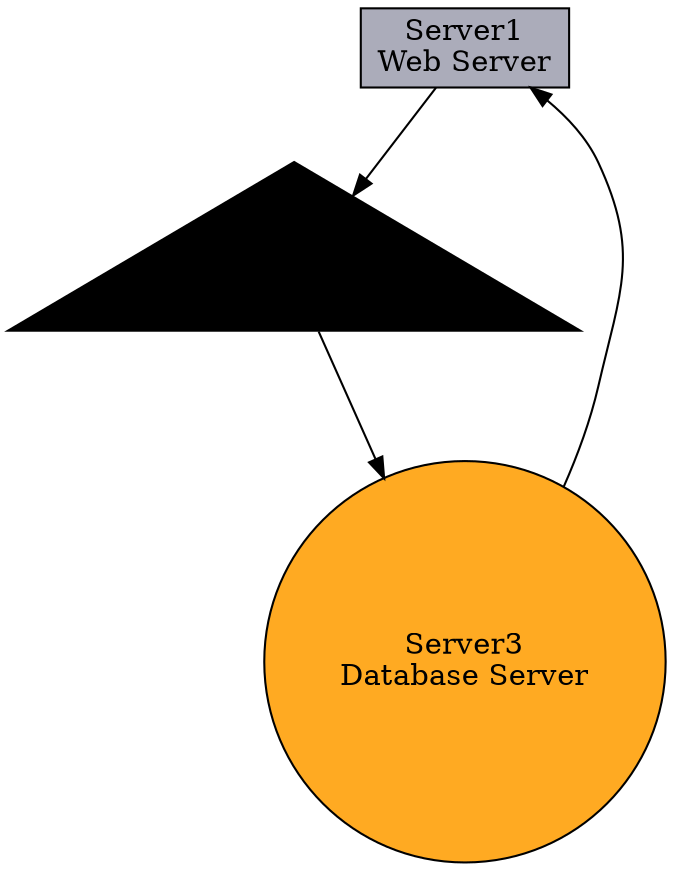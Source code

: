 digraph example3 {
    Server1 -> Server2
    Server2 -> Server3
    Server3 -> Server1

    Server1 [shape=box, label="Server1\nWeb Server", fillcolor="#ABACBA", style=filled]
    Server2 [shape=triangle, label="Server2\nApp Server", fillcolor="DDBCBC", style=filled]
    Server3 [shape=circle, label="Server3\nDatabase Server", fillcolor="#FFAA22", style= filled]
}